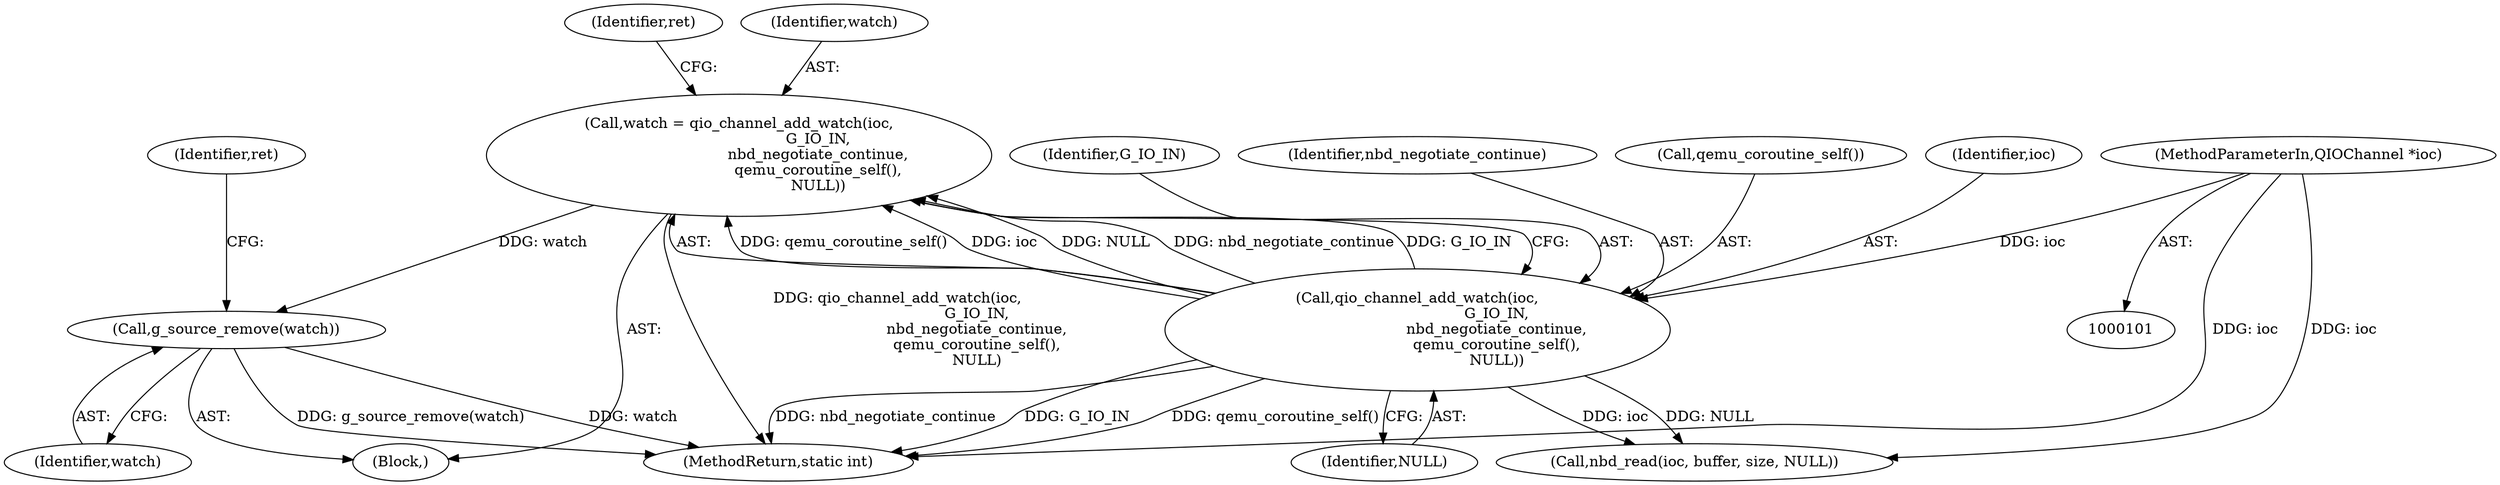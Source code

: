 digraph "1_qemu_2b0bbc4f8809c972bad134bc1a2570dbb01dea0b_1@API" {
"1000125" [label="(Call,g_source_remove(watch))"];
"1000110" [label="(Call,watch = qio_channel_add_watch(ioc,\n                                  G_IO_IN,\n                                  nbd_negotiate_continue,\n                                  qemu_coroutine_self(),\n                                  NULL))"];
"1000112" [label="(Call,qio_channel_add_watch(ioc,\n                                  G_IO_IN,\n                                  nbd_negotiate_continue,\n                                  qemu_coroutine_self(),\n                                  NULL))"];
"1000102" [label="(MethodParameterIn,QIOChannel *ioc)"];
"1000110" [label="(Call,watch = qio_channel_add_watch(ioc,\n                                  G_IO_IN,\n                                  nbd_negotiate_continue,\n                                  qemu_coroutine_self(),\n                                  NULL))"];
"1000102" [label="(MethodParameterIn,QIOChannel *ioc)"];
"1000129" [label="(MethodReturn,static int)"];
"1000126" [label="(Identifier,watch)"];
"1000119" [label="(Identifier,ret)"];
"1000117" [label="(Identifier,NULL)"];
"1000114" [label="(Identifier,G_IO_IN)"];
"1000115" [label="(Identifier,nbd_negotiate_continue)"];
"1000128" [label="(Identifier,ret)"];
"1000111" [label="(Identifier,watch)"];
"1000125" [label="(Call,g_source_remove(watch))"];
"1000112" [label="(Call,qio_channel_add_watch(ioc,\n                                  G_IO_IN,\n                                  nbd_negotiate_continue,\n                                  qemu_coroutine_self(),\n                                  NULL))"];
"1000116" [label="(Call,qemu_coroutine_self())"];
"1000105" [label="(Block,)"];
"1000113" [label="(Identifier,ioc)"];
"1000120" [label="(Call,nbd_read(ioc, buffer, size, NULL))"];
"1000125" -> "1000105"  [label="AST: "];
"1000125" -> "1000126"  [label="CFG: "];
"1000126" -> "1000125"  [label="AST: "];
"1000128" -> "1000125"  [label="CFG: "];
"1000125" -> "1000129"  [label="DDG: watch"];
"1000125" -> "1000129"  [label="DDG: g_source_remove(watch)"];
"1000110" -> "1000125"  [label="DDG: watch"];
"1000110" -> "1000105"  [label="AST: "];
"1000110" -> "1000112"  [label="CFG: "];
"1000111" -> "1000110"  [label="AST: "];
"1000112" -> "1000110"  [label="AST: "];
"1000119" -> "1000110"  [label="CFG: "];
"1000110" -> "1000129"  [label="DDG: qio_channel_add_watch(ioc,\n                                  G_IO_IN,\n                                  nbd_negotiate_continue,\n                                  qemu_coroutine_self(),\n                                  NULL)"];
"1000112" -> "1000110"  [label="DDG: qemu_coroutine_self()"];
"1000112" -> "1000110"  [label="DDG: ioc"];
"1000112" -> "1000110"  [label="DDG: NULL"];
"1000112" -> "1000110"  [label="DDG: nbd_negotiate_continue"];
"1000112" -> "1000110"  [label="DDG: G_IO_IN"];
"1000112" -> "1000117"  [label="CFG: "];
"1000113" -> "1000112"  [label="AST: "];
"1000114" -> "1000112"  [label="AST: "];
"1000115" -> "1000112"  [label="AST: "];
"1000116" -> "1000112"  [label="AST: "];
"1000117" -> "1000112"  [label="AST: "];
"1000112" -> "1000129"  [label="DDG: G_IO_IN"];
"1000112" -> "1000129"  [label="DDG: qemu_coroutine_self()"];
"1000112" -> "1000129"  [label="DDG: nbd_negotiate_continue"];
"1000102" -> "1000112"  [label="DDG: ioc"];
"1000112" -> "1000120"  [label="DDG: ioc"];
"1000112" -> "1000120"  [label="DDG: NULL"];
"1000102" -> "1000101"  [label="AST: "];
"1000102" -> "1000129"  [label="DDG: ioc"];
"1000102" -> "1000120"  [label="DDG: ioc"];
}
